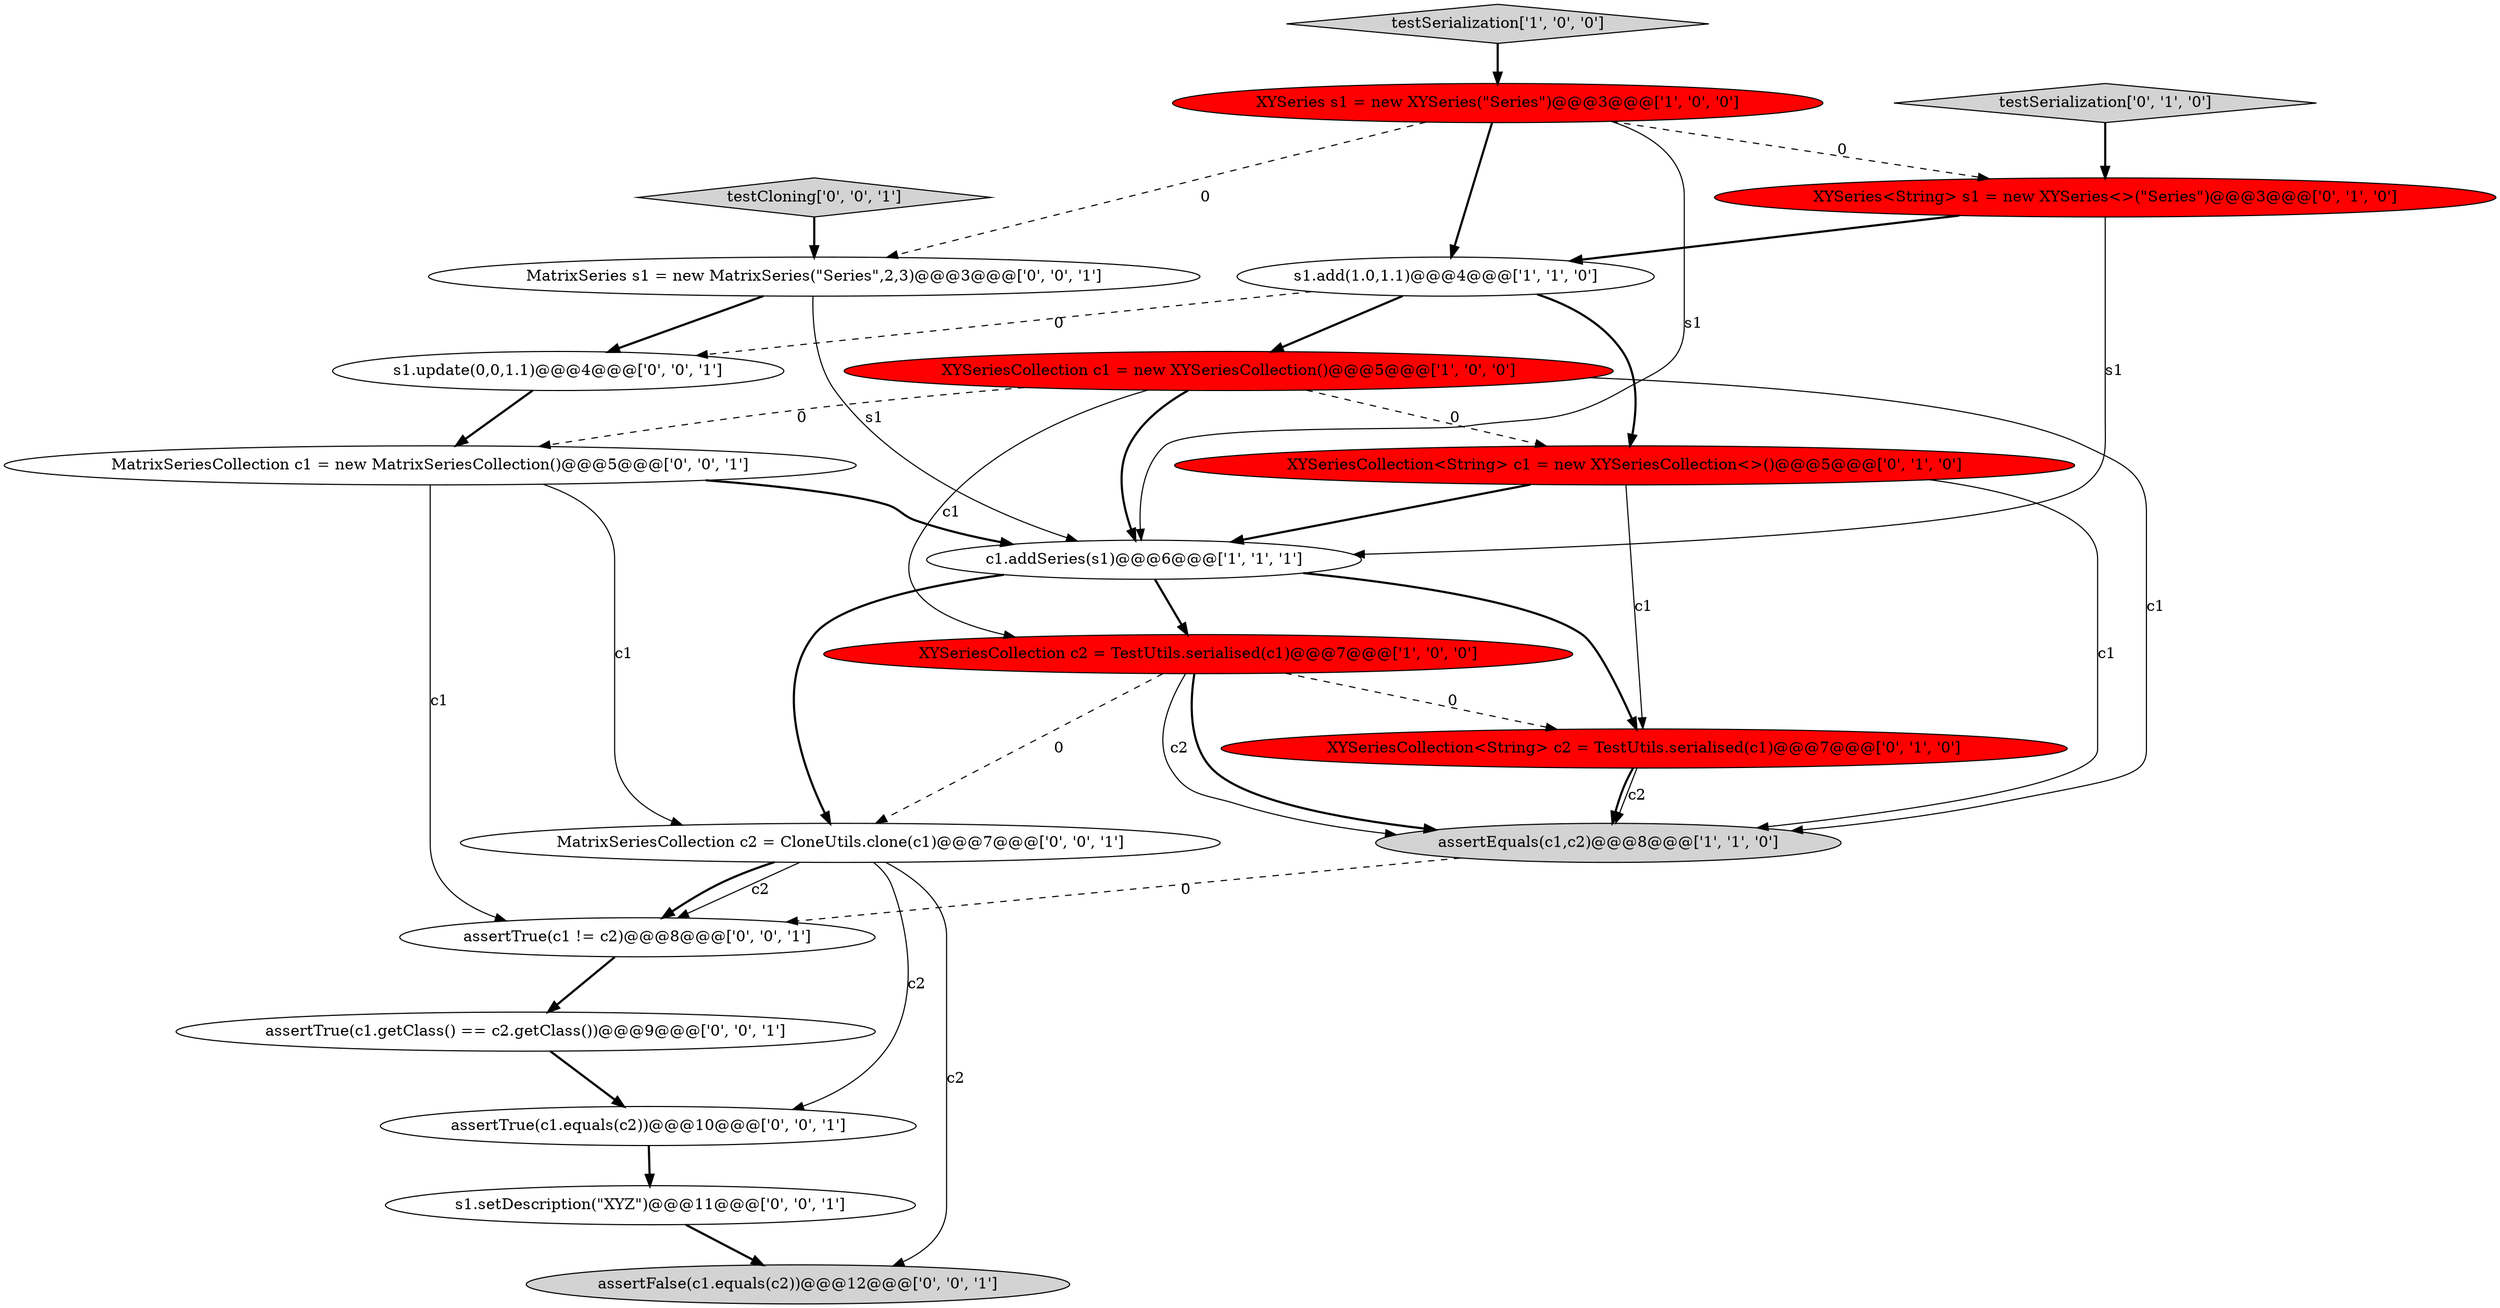 digraph {
17 [style = filled, label = "s1.update(0,0,1.1)@@@4@@@['0', '0', '1']", fillcolor = white, shape = ellipse image = "AAA0AAABBB3BBB"];
18 [style = filled, label = "MatrixSeriesCollection c1 = new MatrixSeriesCollection()@@@5@@@['0', '0', '1']", fillcolor = white, shape = ellipse image = "AAA0AAABBB3BBB"];
1 [style = filled, label = "s1.add(1.0,1.1)@@@4@@@['1', '1', '0']", fillcolor = white, shape = ellipse image = "AAA0AAABBB1BBB"];
11 [style = filled, label = "assertTrue(c1.getClass() == c2.getClass())@@@9@@@['0', '0', '1']", fillcolor = white, shape = ellipse image = "AAA0AAABBB3BBB"];
20 [style = filled, label = "s1.setDescription(\"XYZ\")@@@11@@@['0', '0', '1']", fillcolor = white, shape = ellipse image = "AAA0AAABBB3BBB"];
9 [style = filled, label = "XYSeriesCollection<String> c1 = new XYSeriesCollection<>()@@@5@@@['0', '1', '0']", fillcolor = red, shape = ellipse image = "AAA1AAABBB2BBB"];
6 [style = filled, label = "testSerialization['1', '0', '0']", fillcolor = lightgray, shape = diamond image = "AAA0AAABBB1BBB"];
2 [style = filled, label = "XYSeriesCollection c2 = TestUtils.serialised(c1)@@@7@@@['1', '0', '0']", fillcolor = red, shape = ellipse image = "AAA1AAABBB1BBB"];
19 [style = filled, label = "assertFalse(c1.equals(c2))@@@12@@@['0', '0', '1']", fillcolor = lightgray, shape = ellipse image = "AAA0AAABBB3BBB"];
15 [style = filled, label = "testCloning['0', '0', '1']", fillcolor = lightgray, shape = diamond image = "AAA0AAABBB3BBB"];
7 [style = filled, label = "testSerialization['0', '1', '0']", fillcolor = lightgray, shape = diamond image = "AAA0AAABBB2BBB"];
5 [style = filled, label = "XYSeriesCollection c1 = new XYSeriesCollection()@@@5@@@['1', '0', '0']", fillcolor = red, shape = ellipse image = "AAA1AAABBB1BBB"];
13 [style = filled, label = "assertTrue(c1.equals(c2))@@@10@@@['0', '0', '1']", fillcolor = white, shape = ellipse image = "AAA0AAABBB3BBB"];
8 [style = filled, label = "XYSeriesCollection<String> c2 = TestUtils.serialised(c1)@@@7@@@['0', '1', '0']", fillcolor = red, shape = ellipse image = "AAA1AAABBB2BBB"];
14 [style = filled, label = "MatrixSeries s1 = new MatrixSeries(\"Series\",2,3)@@@3@@@['0', '0', '1']", fillcolor = white, shape = ellipse image = "AAA0AAABBB3BBB"];
12 [style = filled, label = "MatrixSeriesCollection c2 = CloneUtils.clone(c1)@@@7@@@['0', '0', '1']", fillcolor = white, shape = ellipse image = "AAA0AAABBB3BBB"];
3 [style = filled, label = "c1.addSeries(s1)@@@6@@@['1', '1', '1']", fillcolor = white, shape = ellipse image = "AAA0AAABBB1BBB"];
16 [style = filled, label = "assertTrue(c1 != c2)@@@8@@@['0', '0', '1']", fillcolor = white, shape = ellipse image = "AAA0AAABBB3BBB"];
10 [style = filled, label = "XYSeries<String> s1 = new XYSeries<>(\"Series\")@@@3@@@['0', '1', '0']", fillcolor = red, shape = ellipse image = "AAA1AAABBB2BBB"];
4 [style = filled, label = "XYSeries s1 = new XYSeries(\"Series\")@@@3@@@['1', '0', '0']", fillcolor = red, shape = ellipse image = "AAA1AAABBB1BBB"];
0 [style = filled, label = "assertEquals(c1,c2)@@@8@@@['1', '1', '0']", fillcolor = lightgray, shape = ellipse image = "AAA0AAABBB1BBB"];
1->5 [style = bold, label=""];
5->3 [style = bold, label=""];
18->3 [style = bold, label=""];
5->0 [style = solid, label="c1"];
16->11 [style = bold, label=""];
15->14 [style = bold, label=""];
9->8 [style = solid, label="c1"];
7->10 [style = bold, label=""];
8->0 [style = solid, label="c2"];
0->16 [style = dashed, label="0"];
5->9 [style = dashed, label="0"];
14->17 [style = bold, label=""];
12->16 [style = solid, label="c2"];
12->16 [style = bold, label=""];
3->12 [style = bold, label=""];
5->18 [style = dashed, label="0"];
2->8 [style = dashed, label="0"];
5->2 [style = solid, label="c1"];
1->9 [style = bold, label=""];
18->16 [style = solid, label="c1"];
4->3 [style = solid, label="s1"];
8->0 [style = bold, label=""];
12->19 [style = solid, label="c2"];
6->4 [style = bold, label=""];
2->12 [style = dashed, label="0"];
2->0 [style = bold, label=""];
1->17 [style = dashed, label="0"];
3->2 [style = bold, label=""];
3->8 [style = bold, label=""];
11->13 [style = bold, label=""];
14->3 [style = solid, label="s1"];
18->12 [style = solid, label="c1"];
9->3 [style = bold, label=""];
2->0 [style = solid, label="c2"];
4->14 [style = dashed, label="0"];
4->1 [style = bold, label=""];
10->3 [style = solid, label="s1"];
4->10 [style = dashed, label="0"];
20->19 [style = bold, label=""];
10->1 [style = bold, label=""];
12->13 [style = solid, label="c2"];
17->18 [style = bold, label=""];
9->0 [style = solid, label="c1"];
13->20 [style = bold, label=""];
}
